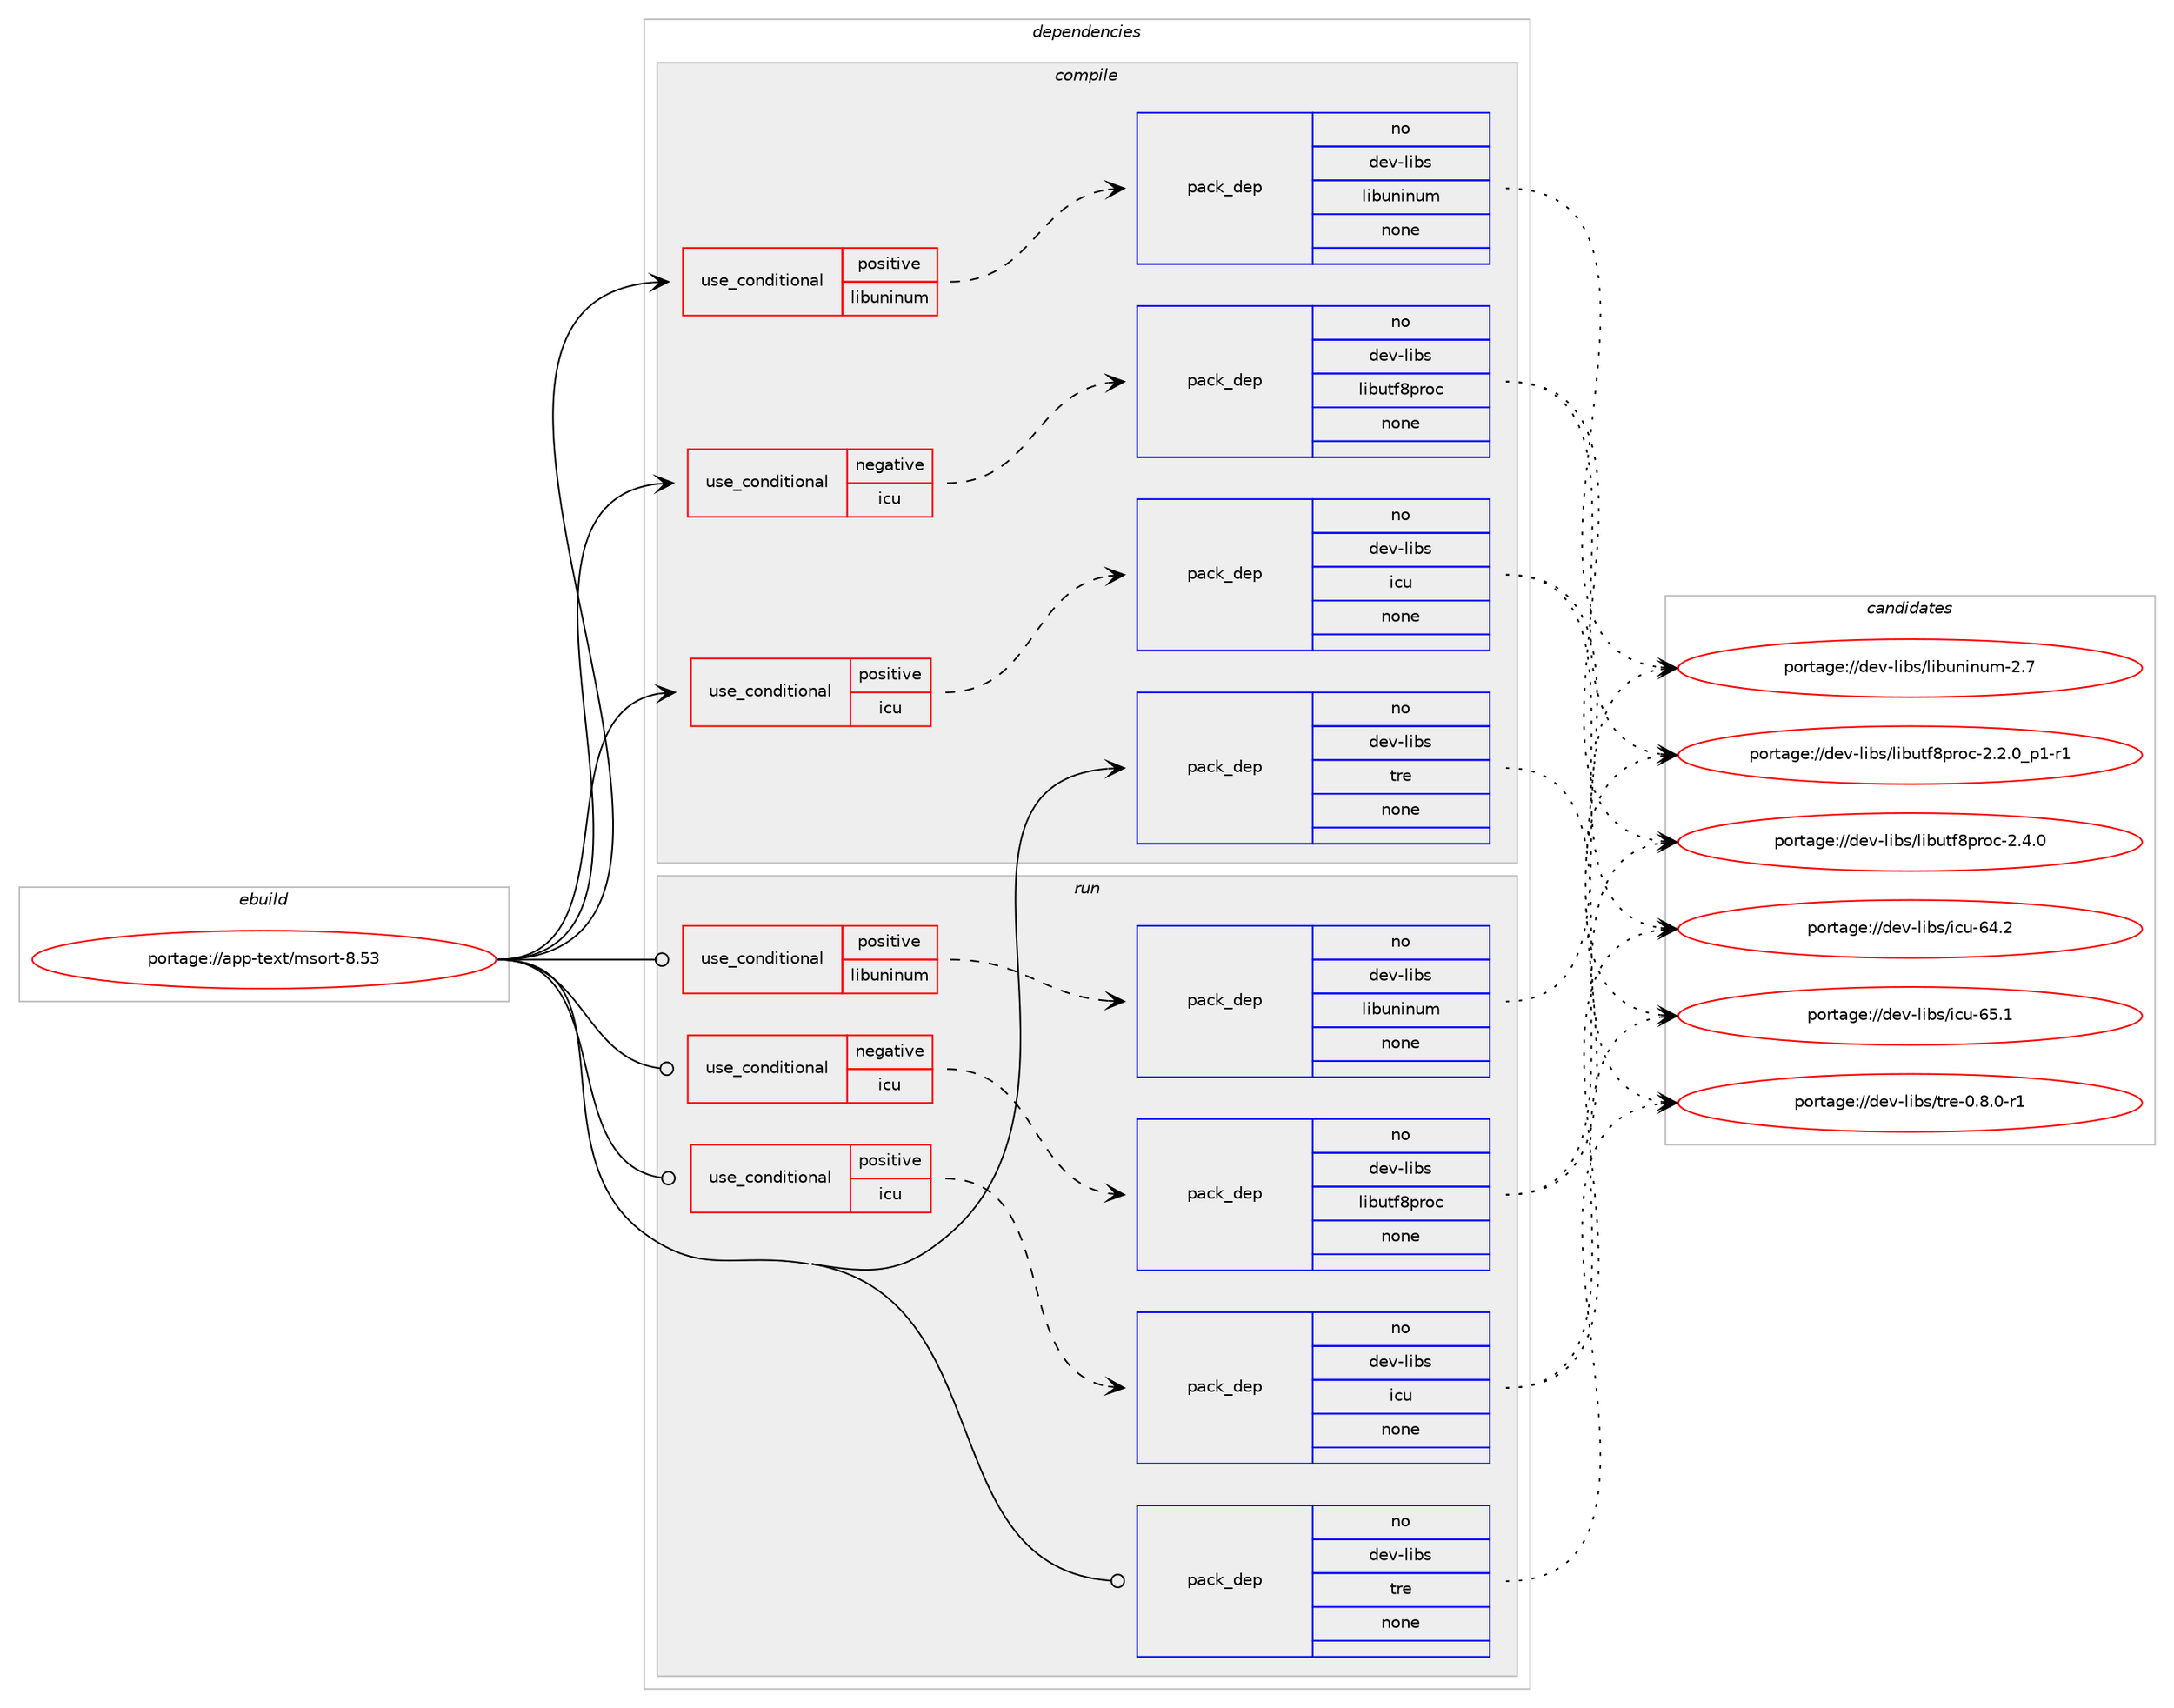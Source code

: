 digraph prolog {

# *************
# Graph options
# *************

newrank=true;
concentrate=true;
compound=true;
graph [rankdir=LR,fontname=Helvetica,fontsize=10,ranksep=1.5];#, ranksep=2.5, nodesep=0.2];
edge  [arrowhead=vee];
node  [fontname=Helvetica,fontsize=10];

# **********
# The ebuild
# **********

subgraph cluster_leftcol {
color=gray;
rank=same;
label=<<i>ebuild</i>>;
id [label="portage://app-text/msort-8.53", color=red, width=4, href="../app-text/msort-8.53.svg"];
}

# ****************
# The dependencies
# ****************

subgraph cluster_midcol {
color=gray;
label=<<i>dependencies</i>>;
subgraph cluster_compile {
fillcolor="#eeeeee";
style=filled;
label=<<i>compile</i>>;
subgraph cond140102 {
dependency595996 [label=<<TABLE BORDER="0" CELLBORDER="1" CELLSPACING="0" CELLPADDING="4"><TR><TD ROWSPAN="3" CELLPADDING="10">use_conditional</TD></TR><TR><TD>negative</TD></TR><TR><TD>icu</TD></TR></TABLE>>, shape=none, color=red];
subgraph pack447953 {
dependency595997 [label=<<TABLE BORDER="0" CELLBORDER="1" CELLSPACING="0" CELLPADDING="4" WIDTH="220"><TR><TD ROWSPAN="6" CELLPADDING="30">pack_dep</TD></TR><TR><TD WIDTH="110">no</TD></TR><TR><TD>dev-libs</TD></TR><TR><TD>libutf8proc</TD></TR><TR><TD>none</TD></TR><TR><TD></TD></TR></TABLE>>, shape=none, color=blue];
}
dependency595996:e -> dependency595997:w [weight=20,style="dashed",arrowhead="vee"];
}
id:e -> dependency595996:w [weight=20,style="solid",arrowhead="vee"];
subgraph cond140103 {
dependency595998 [label=<<TABLE BORDER="0" CELLBORDER="1" CELLSPACING="0" CELLPADDING="4"><TR><TD ROWSPAN="3" CELLPADDING="10">use_conditional</TD></TR><TR><TD>positive</TD></TR><TR><TD>icu</TD></TR></TABLE>>, shape=none, color=red];
subgraph pack447954 {
dependency595999 [label=<<TABLE BORDER="0" CELLBORDER="1" CELLSPACING="0" CELLPADDING="4" WIDTH="220"><TR><TD ROWSPAN="6" CELLPADDING="30">pack_dep</TD></TR><TR><TD WIDTH="110">no</TD></TR><TR><TD>dev-libs</TD></TR><TR><TD>icu</TD></TR><TR><TD>none</TD></TR><TR><TD></TD></TR></TABLE>>, shape=none, color=blue];
}
dependency595998:e -> dependency595999:w [weight=20,style="dashed",arrowhead="vee"];
}
id:e -> dependency595998:w [weight=20,style="solid",arrowhead="vee"];
subgraph cond140104 {
dependency596000 [label=<<TABLE BORDER="0" CELLBORDER="1" CELLSPACING="0" CELLPADDING="4"><TR><TD ROWSPAN="3" CELLPADDING="10">use_conditional</TD></TR><TR><TD>positive</TD></TR><TR><TD>libuninum</TD></TR></TABLE>>, shape=none, color=red];
subgraph pack447955 {
dependency596001 [label=<<TABLE BORDER="0" CELLBORDER="1" CELLSPACING="0" CELLPADDING="4" WIDTH="220"><TR><TD ROWSPAN="6" CELLPADDING="30">pack_dep</TD></TR><TR><TD WIDTH="110">no</TD></TR><TR><TD>dev-libs</TD></TR><TR><TD>libuninum</TD></TR><TR><TD>none</TD></TR><TR><TD></TD></TR></TABLE>>, shape=none, color=blue];
}
dependency596000:e -> dependency596001:w [weight=20,style="dashed",arrowhead="vee"];
}
id:e -> dependency596000:w [weight=20,style="solid",arrowhead="vee"];
subgraph pack447956 {
dependency596002 [label=<<TABLE BORDER="0" CELLBORDER="1" CELLSPACING="0" CELLPADDING="4" WIDTH="220"><TR><TD ROWSPAN="6" CELLPADDING="30">pack_dep</TD></TR><TR><TD WIDTH="110">no</TD></TR><TR><TD>dev-libs</TD></TR><TR><TD>tre</TD></TR><TR><TD>none</TD></TR><TR><TD></TD></TR></TABLE>>, shape=none, color=blue];
}
id:e -> dependency596002:w [weight=20,style="solid",arrowhead="vee"];
}
subgraph cluster_compileandrun {
fillcolor="#eeeeee";
style=filled;
label=<<i>compile and run</i>>;
}
subgraph cluster_run {
fillcolor="#eeeeee";
style=filled;
label=<<i>run</i>>;
subgraph cond140105 {
dependency596003 [label=<<TABLE BORDER="0" CELLBORDER="1" CELLSPACING="0" CELLPADDING="4"><TR><TD ROWSPAN="3" CELLPADDING="10">use_conditional</TD></TR><TR><TD>negative</TD></TR><TR><TD>icu</TD></TR></TABLE>>, shape=none, color=red];
subgraph pack447957 {
dependency596004 [label=<<TABLE BORDER="0" CELLBORDER="1" CELLSPACING="0" CELLPADDING="4" WIDTH="220"><TR><TD ROWSPAN="6" CELLPADDING="30">pack_dep</TD></TR><TR><TD WIDTH="110">no</TD></TR><TR><TD>dev-libs</TD></TR><TR><TD>libutf8proc</TD></TR><TR><TD>none</TD></TR><TR><TD></TD></TR></TABLE>>, shape=none, color=blue];
}
dependency596003:e -> dependency596004:w [weight=20,style="dashed",arrowhead="vee"];
}
id:e -> dependency596003:w [weight=20,style="solid",arrowhead="odot"];
subgraph cond140106 {
dependency596005 [label=<<TABLE BORDER="0" CELLBORDER="1" CELLSPACING="0" CELLPADDING="4"><TR><TD ROWSPAN="3" CELLPADDING="10">use_conditional</TD></TR><TR><TD>positive</TD></TR><TR><TD>icu</TD></TR></TABLE>>, shape=none, color=red];
subgraph pack447958 {
dependency596006 [label=<<TABLE BORDER="0" CELLBORDER="1" CELLSPACING="0" CELLPADDING="4" WIDTH="220"><TR><TD ROWSPAN="6" CELLPADDING="30">pack_dep</TD></TR><TR><TD WIDTH="110">no</TD></TR><TR><TD>dev-libs</TD></TR><TR><TD>icu</TD></TR><TR><TD>none</TD></TR><TR><TD></TD></TR></TABLE>>, shape=none, color=blue];
}
dependency596005:e -> dependency596006:w [weight=20,style="dashed",arrowhead="vee"];
}
id:e -> dependency596005:w [weight=20,style="solid",arrowhead="odot"];
subgraph cond140107 {
dependency596007 [label=<<TABLE BORDER="0" CELLBORDER="1" CELLSPACING="0" CELLPADDING="4"><TR><TD ROWSPAN="3" CELLPADDING="10">use_conditional</TD></TR><TR><TD>positive</TD></TR><TR><TD>libuninum</TD></TR></TABLE>>, shape=none, color=red];
subgraph pack447959 {
dependency596008 [label=<<TABLE BORDER="0" CELLBORDER="1" CELLSPACING="0" CELLPADDING="4" WIDTH="220"><TR><TD ROWSPAN="6" CELLPADDING="30">pack_dep</TD></TR><TR><TD WIDTH="110">no</TD></TR><TR><TD>dev-libs</TD></TR><TR><TD>libuninum</TD></TR><TR><TD>none</TD></TR><TR><TD></TD></TR></TABLE>>, shape=none, color=blue];
}
dependency596007:e -> dependency596008:w [weight=20,style="dashed",arrowhead="vee"];
}
id:e -> dependency596007:w [weight=20,style="solid",arrowhead="odot"];
subgraph pack447960 {
dependency596009 [label=<<TABLE BORDER="0" CELLBORDER="1" CELLSPACING="0" CELLPADDING="4" WIDTH="220"><TR><TD ROWSPAN="6" CELLPADDING="30">pack_dep</TD></TR><TR><TD WIDTH="110">no</TD></TR><TR><TD>dev-libs</TD></TR><TR><TD>tre</TD></TR><TR><TD>none</TD></TR><TR><TD></TD></TR></TABLE>>, shape=none, color=blue];
}
id:e -> dependency596009:w [weight=20,style="solid",arrowhead="odot"];
}
}

# **************
# The candidates
# **************

subgraph cluster_choices {
rank=same;
color=gray;
label=<<i>candidates</i>>;

subgraph choice447953 {
color=black;
nodesep=1;
choice100101118451081059811547108105981171161025611211411199455046524648 [label="portage://dev-libs/libutf8proc-2.4.0", color=red, width=4,href="../dev-libs/libutf8proc-2.4.0.svg"];
choice10010111845108105981154710810598117116102561121141119945504650464895112494511449 [label="portage://dev-libs/libutf8proc-2.2.0_p1-r1", color=red, width=4,href="../dev-libs/libutf8proc-2.2.0_p1-r1.svg"];
dependency595997:e -> choice100101118451081059811547108105981171161025611211411199455046524648:w [style=dotted,weight="100"];
dependency595997:e -> choice10010111845108105981154710810598117116102561121141119945504650464895112494511449:w [style=dotted,weight="100"];
}
subgraph choice447954 {
color=black;
nodesep=1;
choice100101118451081059811547105991174554534649 [label="portage://dev-libs/icu-65.1", color=red, width=4,href="../dev-libs/icu-65.1.svg"];
choice100101118451081059811547105991174554524650 [label="portage://dev-libs/icu-64.2", color=red, width=4,href="../dev-libs/icu-64.2.svg"];
dependency595999:e -> choice100101118451081059811547105991174554534649:w [style=dotted,weight="100"];
dependency595999:e -> choice100101118451081059811547105991174554524650:w [style=dotted,weight="100"];
}
subgraph choice447955 {
color=black;
nodesep=1;
choice1001011184510810598115471081059811711010511011710945504655 [label="portage://dev-libs/libuninum-2.7", color=red, width=4,href="../dev-libs/libuninum-2.7.svg"];
dependency596001:e -> choice1001011184510810598115471081059811711010511011710945504655:w [style=dotted,weight="100"];
}
subgraph choice447956 {
color=black;
nodesep=1;
choice1001011184510810598115471161141014548465646484511449 [label="portage://dev-libs/tre-0.8.0-r1", color=red, width=4,href="../dev-libs/tre-0.8.0-r1.svg"];
dependency596002:e -> choice1001011184510810598115471161141014548465646484511449:w [style=dotted,weight="100"];
}
subgraph choice447957 {
color=black;
nodesep=1;
choice100101118451081059811547108105981171161025611211411199455046524648 [label="portage://dev-libs/libutf8proc-2.4.0", color=red, width=4,href="../dev-libs/libutf8proc-2.4.0.svg"];
choice10010111845108105981154710810598117116102561121141119945504650464895112494511449 [label="portage://dev-libs/libutf8proc-2.2.0_p1-r1", color=red, width=4,href="../dev-libs/libutf8proc-2.2.0_p1-r1.svg"];
dependency596004:e -> choice100101118451081059811547108105981171161025611211411199455046524648:w [style=dotted,weight="100"];
dependency596004:e -> choice10010111845108105981154710810598117116102561121141119945504650464895112494511449:w [style=dotted,weight="100"];
}
subgraph choice447958 {
color=black;
nodesep=1;
choice100101118451081059811547105991174554534649 [label="portage://dev-libs/icu-65.1", color=red, width=4,href="../dev-libs/icu-65.1.svg"];
choice100101118451081059811547105991174554524650 [label="portage://dev-libs/icu-64.2", color=red, width=4,href="../dev-libs/icu-64.2.svg"];
dependency596006:e -> choice100101118451081059811547105991174554534649:w [style=dotted,weight="100"];
dependency596006:e -> choice100101118451081059811547105991174554524650:w [style=dotted,weight="100"];
}
subgraph choice447959 {
color=black;
nodesep=1;
choice1001011184510810598115471081059811711010511011710945504655 [label="portage://dev-libs/libuninum-2.7", color=red, width=4,href="../dev-libs/libuninum-2.7.svg"];
dependency596008:e -> choice1001011184510810598115471081059811711010511011710945504655:w [style=dotted,weight="100"];
}
subgraph choice447960 {
color=black;
nodesep=1;
choice1001011184510810598115471161141014548465646484511449 [label="portage://dev-libs/tre-0.8.0-r1", color=red, width=4,href="../dev-libs/tre-0.8.0-r1.svg"];
dependency596009:e -> choice1001011184510810598115471161141014548465646484511449:w [style=dotted,weight="100"];
}
}

}
